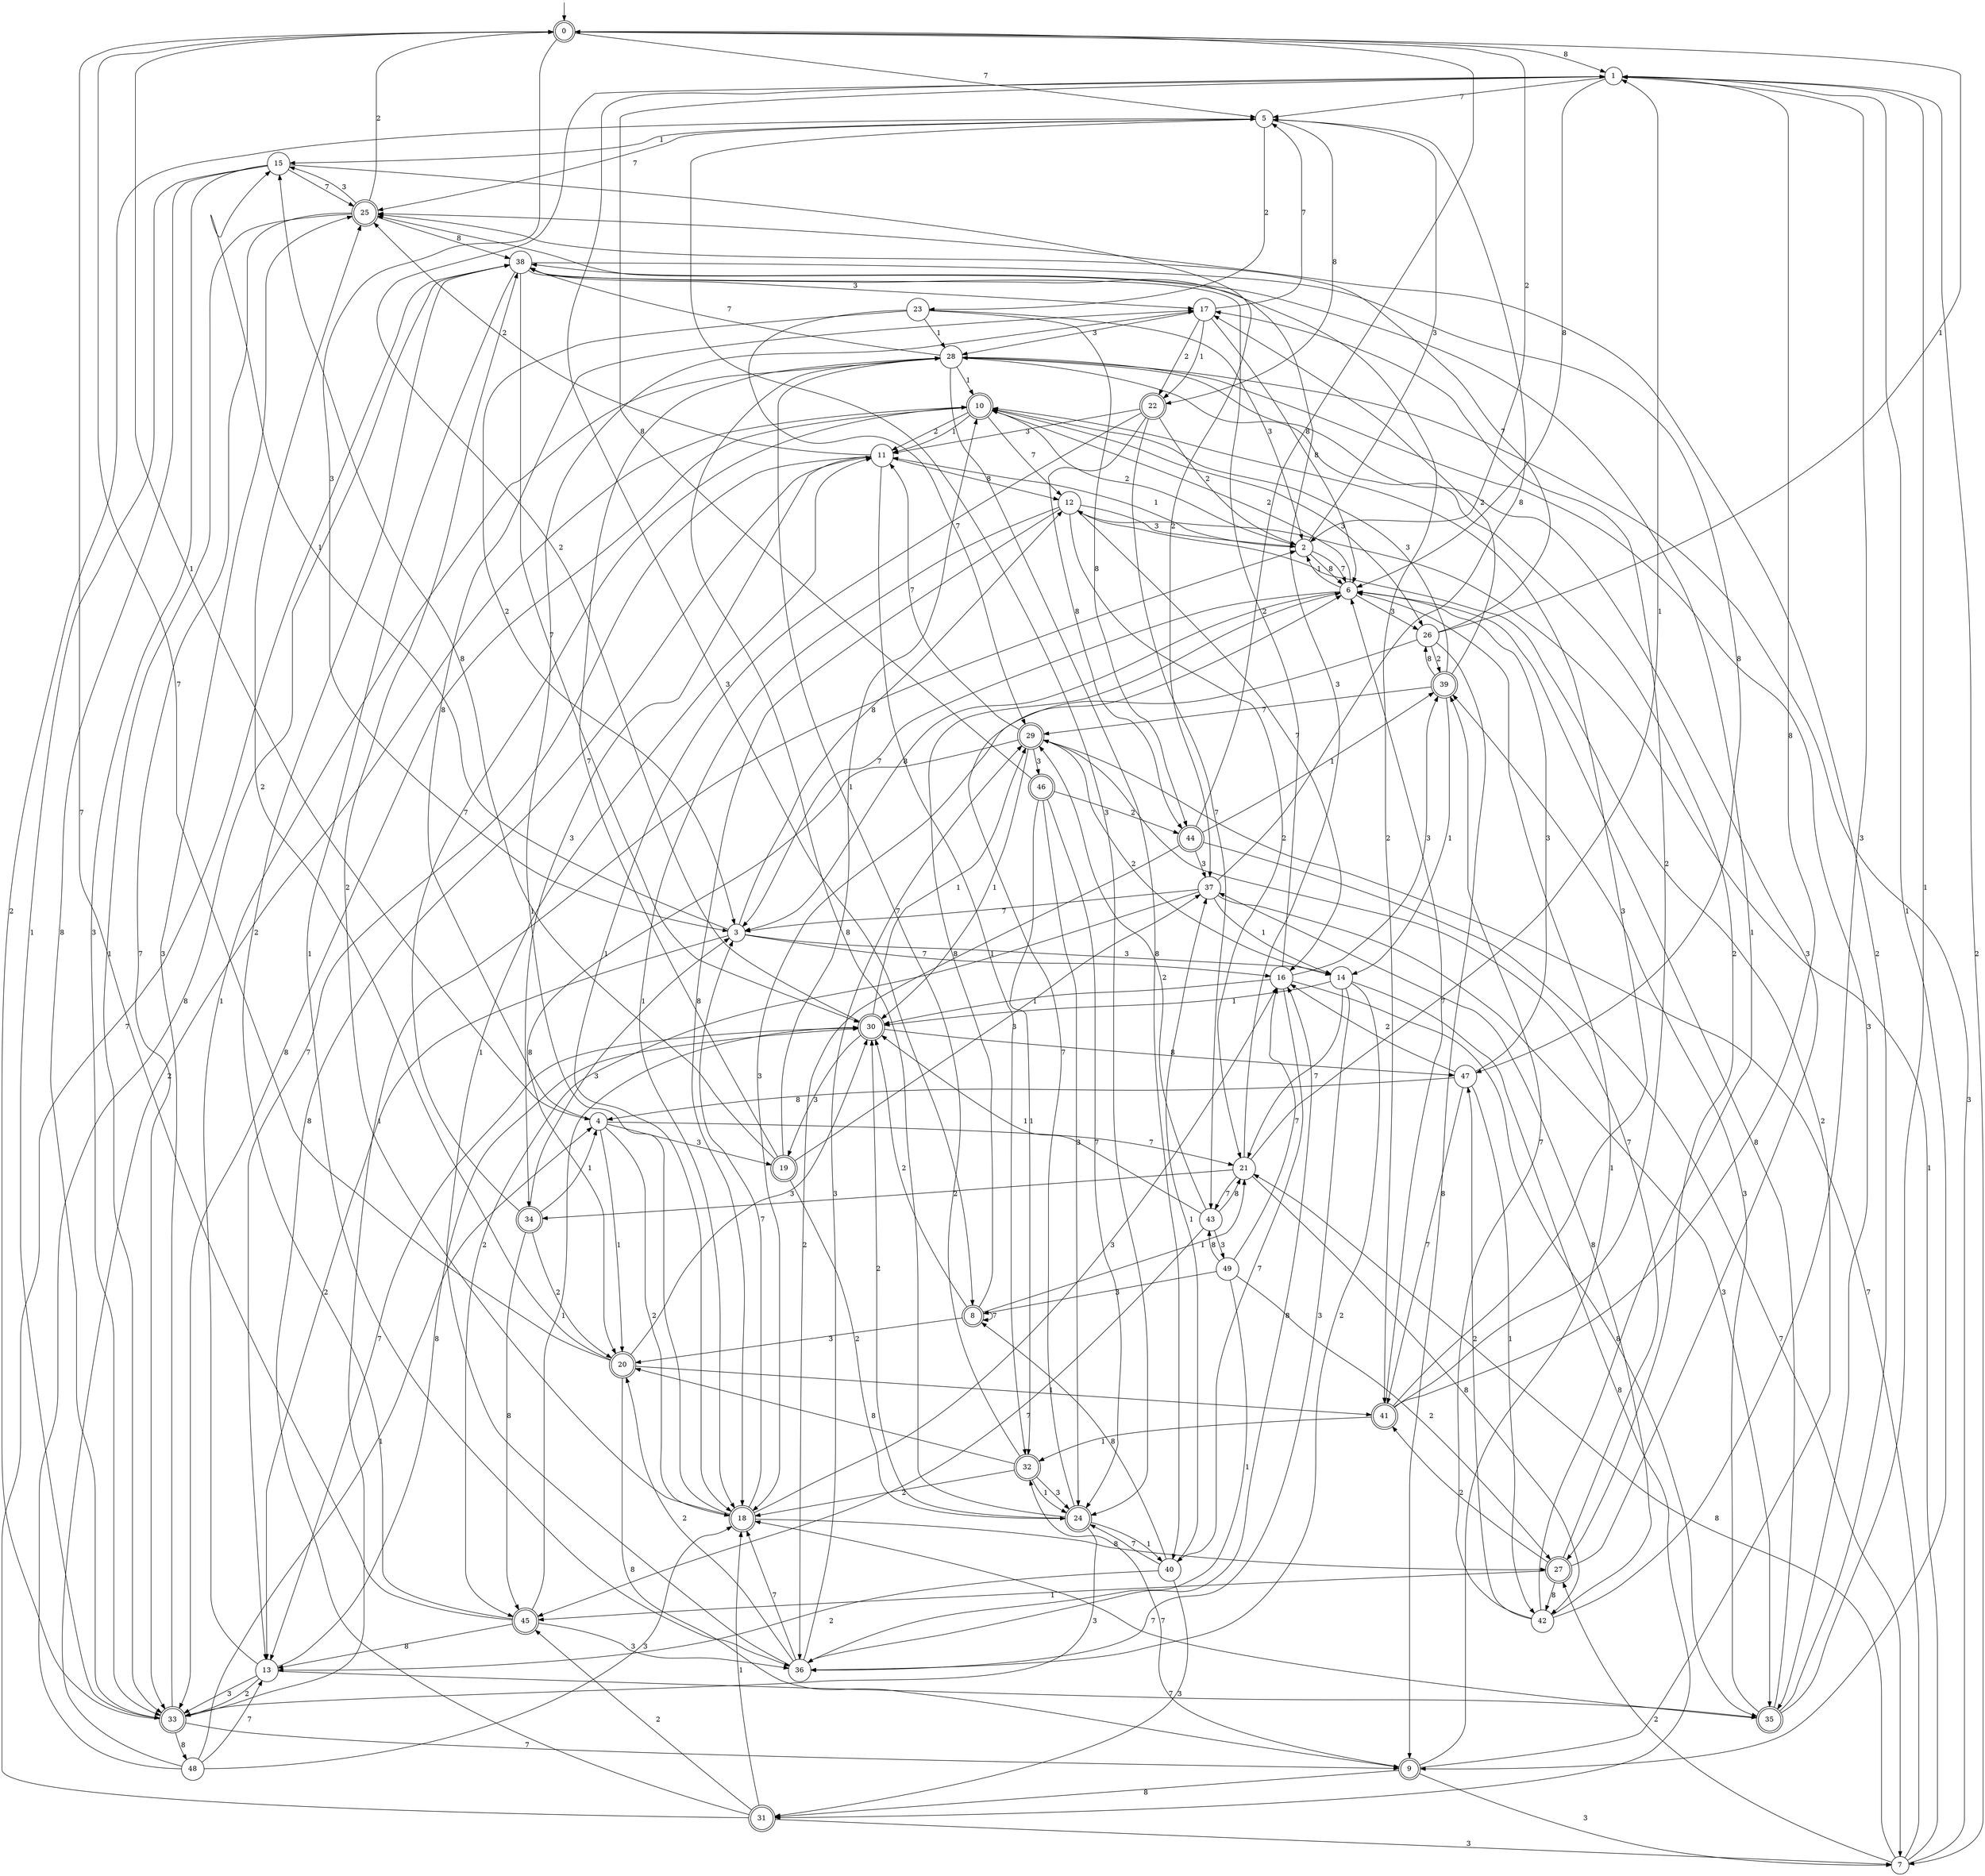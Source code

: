 digraph g {

	s0 [shape="doublecircle" label="0"];
	s1 [shape="circle" label="1"];
	s2 [shape="circle" label="2"];
	s3 [shape="circle" label="3"];
	s4 [shape="circle" label="4"];
	s5 [shape="circle" label="5"];
	s6 [shape="circle" label="6"];
	s7 [shape="circle" label="7"];
	s8 [shape="doublecircle" label="8"];
	s9 [shape="doublecircle" label="9"];
	s10 [shape="doublecircle" label="10"];
	s11 [shape="circle" label="11"];
	s12 [shape="circle" label="12"];
	s13 [shape="circle" label="13"];
	s14 [shape="circle" label="14"];
	s15 [shape="circle" label="15"];
	s16 [shape="circle" label="16"];
	s17 [shape="circle" label="17"];
	s18 [shape="doublecircle" label="18"];
	s19 [shape="doublecircle" label="19"];
	s20 [shape="doublecircle" label="20"];
	s21 [shape="circle" label="21"];
	s22 [shape="doublecircle" label="22"];
	s23 [shape="circle" label="23"];
	s24 [shape="doublecircle" label="24"];
	s25 [shape="doublecircle" label="25"];
	s26 [shape="circle" label="26"];
	s27 [shape="doublecircle" label="27"];
	s28 [shape="circle" label="28"];
	s29 [shape="doublecircle" label="29"];
	s30 [shape="doublecircle" label="30"];
	s31 [shape="doublecircle" label="31"];
	s32 [shape="doublecircle" label="32"];
	s33 [shape="doublecircle" label="33"];
	s34 [shape="doublecircle" label="34"];
	s35 [shape="doublecircle" label="35"];
	s36 [shape="circle" label="36"];
	s37 [shape="circle" label="37"];
	s38 [shape="circle" label="38"];
	s39 [shape="doublecircle" label="39"];
	s40 [shape="circle" label="40"];
	s41 [shape="doublecircle" label="41"];
	s42 [shape="circle" label="42"];
	s43 [shape="circle" label="43"];
	s44 [shape="doublecircle" label="44"];
	s45 [shape="doublecircle" label="45"];
	s46 [shape="doublecircle" label="46"];
	s47 [shape="circle" label="47"];
	s48 [shape="circle" label="48"];
	s49 [shape="circle" label="49"];
	s0 -> s1 [label="8"];
	s0 -> s2 [label="2"];
	s0 -> s3 [label="3"];
	s0 -> s4 [label="1"];
	s0 -> s5 [label="7"];
	s1 -> s6 [label="8"];
	s1 -> s7 [label="2"];
	s1 -> s8 [label="3"];
	s1 -> s9 [label="1"];
	s1 -> s5 [label="7"];
	s2 -> s6 [label="8"];
	s2 -> s10 [label="2"];
	s2 -> s5 [label="3"];
	s2 -> s11 [label="1"];
	s2 -> s6 [label="7"];
	s3 -> s12 [label="8"];
	s3 -> s13 [label="2"];
	s3 -> s14 [label="3"];
	s3 -> s15 [label="1"];
	s3 -> s16 [label="7"];
	s4 -> s17 [label="8"];
	s4 -> s18 [label="2"];
	s4 -> s19 [label="3"];
	s4 -> s20 [label="1"];
	s4 -> s21 [label="7"];
	s5 -> s22 [label="8"];
	s5 -> s23 [label="2"];
	s5 -> s24 [label="3"];
	s5 -> s15 [label="1"];
	s5 -> s25 [label="7"];
	s6 -> s3 [label="8"];
	s6 -> s10 [label="2"];
	s6 -> s26 [label="3"];
	s6 -> s2 [label="1"];
	s6 -> s3 [label="7"];
	s7 -> s21 [label="8"];
	s7 -> s27 [label="2"];
	s7 -> s28 [label="3"];
	s7 -> s12 [label="1"];
	s7 -> s29 [label="7"];
	s8 -> s6 [label="8"];
	s8 -> s30 [label="2"];
	s8 -> s20 [label="3"];
	s8 -> s21 [label="1"];
	s8 -> s8 [label="7"];
	s9 -> s31 [label="8"];
	s9 -> s12 [label="2"];
	s9 -> s7 [label="3"];
	s9 -> s6 [label="1"];
	s9 -> s32 [label="7"];
	s10 -> s33 [label="8"];
	s10 -> s11 [label="2"];
	s10 -> s26 [label="3"];
	s10 -> s11 [label="1"];
	s10 -> s12 [label="7"];
	s11 -> s12 [label="8"];
	s11 -> s25 [label="2"];
	s11 -> s34 [label="3"];
	s11 -> s32 [label="1"];
	s11 -> s13 [label="7"];
	s12 -> s18 [label="8"];
	s12 -> s21 [label="2"];
	s12 -> s2 [label="3"];
	s12 -> s18 [label="1"];
	s12 -> s16 [label="7"];
	s13 -> s30 [label="8"];
	s13 -> s33 [label="2"];
	s13 -> s33 [label="3"];
	s13 -> s28 [label="1"];
	s13 -> s35 [label="7"];
	s14 -> s31 [label="8"];
	s14 -> s36 [label="2"];
	s14 -> s36 [label="3"];
	s14 -> s30 [label="1"];
	s14 -> s21 [label="7"];
	s15 -> s33 [label="8"];
	s15 -> s37 [label="2"];
	s15 -> s33 [label="3"];
	s15 -> s33 [label="1"];
	s15 -> s25 [label="7"];
	s16 -> s35 [label="8"];
	s16 -> s38 [label="2"];
	s16 -> s39 [label="3"];
	s16 -> s30 [label="1"];
	s16 -> s40 [label="7"];
	s17 -> s6 [label="8"];
	s17 -> s22 [label="2"];
	s17 -> s28 [label="3"];
	s17 -> s22 [label="1"];
	s17 -> s5 [label="7"];
	s18 -> s27 [label="8"];
	s18 -> s38 [label="2"];
	s18 -> s16 [label="3"];
	s18 -> s17 [label="1"];
	s18 -> s3 [label="7"];
	s19 -> s15 [label="8"];
	s19 -> s24 [label="2"];
	s19 -> s37 [label="3"];
	s19 -> s10 [label="1"];
	s19 -> s28 [label="7"];
	s20 -> s9 [label="8"];
	s20 -> s25 [label="2"];
	s20 -> s30 [label="3"];
	s20 -> s41 [label="1"];
	s20 -> s0 [label="7"];
	s21 -> s42 [label="8"];
	s21 -> s34 [label="2"];
	s21 -> s25 [label="3"];
	s21 -> s1 [label="1"];
	s21 -> s43 [label="7"];
	s22 -> s44 [label="8"];
	s22 -> s2 [label="2"];
	s22 -> s11 [label="3"];
	s22 -> s18 [label="1"];
	s22 -> s43 [label="7"];
	s23 -> s44 [label="8"];
	s23 -> s3 [label="2"];
	s23 -> s2 [label="3"];
	s23 -> s28 [label="1"];
	s23 -> s29 [label="7"];
	s24 -> s28 [label="8"];
	s24 -> s30 [label="2"];
	s24 -> s33 [label="3"];
	s24 -> s40 [label="1"];
	s24 -> s6 [label="7"];
	s25 -> s38 [label="8"];
	s25 -> s0 [label="2"];
	s25 -> s15 [label="3"];
	s25 -> s33 [label="1"];
	s25 -> s33 [label="7"];
	s26 -> s9 [label="8"];
	s26 -> s39 [label="2"];
	s26 -> s18 [label="3"];
	s26 -> s0 [label="1"];
	s26 -> s25 [label="7"];
	s27 -> s42 [label="8"];
	s27 -> s41 [label="2"];
	s27 -> s28 [label="3"];
	s27 -> s45 [label="1"];
	s27 -> s29 [label="7"];
	s28 -> s40 [label="8"];
	s28 -> s27 [label="2"];
	s28 -> s35 [label="3"];
	s28 -> s10 [label="1"];
	s28 -> s38 [label="7"];
	s29 -> s20 [label="8"];
	s29 -> s14 [label="2"];
	s29 -> s46 [label="3"];
	s29 -> s30 [label="1"];
	s29 -> s11 [label="7"];
	s30 -> s47 [label="8"];
	s30 -> s1 [label="2"];
	s30 -> s19 [label="3"];
	s30 -> s29 [label="1"];
	s30 -> s13 [label="7"];
	s31 -> s11 [label="8"];
	s31 -> s45 [label="2"];
	s31 -> s7 [label="3"];
	s31 -> s18 [label="1"];
	s31 -> s38 [label="7"];
	s32 -> s20 [label="8"];
	s32 -> s18 [label="2"];
	s32 -> s24 [label="3"];
	s32 -> s24 [label="1"];
	s32 -> s28 [label="7"];
	s33 -> s48 [label="8"];
	s33 -> s5 [label="2"];
	s33 -> s25 [label="3"];
	s33 -> s2 [label="1"];
	s33 -> s9 [label="7"];
	s34 -> s45 [label="8"];
	s34 -> s20 [label="2"];
	s34 -> s3 [label="3"];
	s34 -> s4 [label="1"];
	s34 -> s10 [label="7"];
	s35 -> s6 [label="8"];
	s35 -> s25 [label="2"];
	s35 -> s39 [label="3"];
	s35 -> s1 [label="1"];
	s35 -> s18 [label="7"];
	s36 -> s16 [label="8"];
	s36 -> s20 [label="2"];
	s36 -> s29 [label="3"];
	s36 -> s11 [label="1"];
	s36 -> s18 [label="7"];
	s37 -> s5 [label="8"];
	s37 -> s45 [label="2"];
	s37 -> s35 [label="3"];
	s37 -> s14 [label="1"];
	s37 -> s3 [label="7"];
	s38 -> s47 [label="8"];
	s38 -> s41 [label="2"];
	s38 -> s17 [label="3"];
	s38 -> s36 [label="1"];
	s38 -> s30 [label="7"];
	s39 -> s26 [label="8"];
	s39 -> s17 [label="2"];
	s39 -> s10 [label="3"];
	s39 -> s14 [label="1"];
	s39 -> s29 [label="7"];
	s40 -> s8 [label="8"];
	s40 -> s13 [label="2"];
	s40 -> s31 [label="3"];
	s40 -> s37 [label="1"];
	s40 -> s24 [label="7"];
	s41 -> s1 [label="8"];
	s41 -> s17 [label="2"];
	s41 -> s10 [label="3"];
	s41 -> s32 [label="1"];
	s41 -> s6 [label="7"];
	s42 -> s37 [label="8"];
	s42 -> s47 [label="2"];
	s42 -> s1 [label="3"];
	s42 -> s38 [label="1"];
	s42 -> s39 [label="7"];
	s43 -> s21 [label="8"];
	s43 -> s29 [label="2"];
	s43 -> s49 [label="3"];
	s43 -> s30 [label="1"];
	s43 -> s45 [label="7"];
	s44 -> s0 [label="8"];
	s44 -> s36 [label="2"];
	s44 -> s37 [label="3"];
	s44 -> s39 [label="1"];
	s44 -> s7 [label="7"];
	s45 -> s13 [label="8"];
	s45 -> s38 [label="2"];
	s45 -> s36 [label="3"];
	s45 -> s30 [label="1"];
	s45 -> s0 [label="7"];
	s46 -> s1 [label="8"];
	s46 -> s44 [label="2"];
	s46 -> s24 [label="3"];
	s46 -> s32 [label="1"];
	s46 -> s24 [label="7"];
	s47 -> s4 [label="8"];
	s47 -> s16 [label="2"];
	s47 -> s6 [label="3"];
	s47 -> s42 [label="1"];
	s47 -> s41 [label="7"];
	s48 -> s38 [label="8"];
	s48 -> s10 [label="2"];
	s48 -> s18 [label="3"];
	s48 -> s4 [label="1"];
	s48 -> s13 [label="7"];
	s49 -> s43 [label="8"];
	s49 -> s27 [label="2"];
	s49 -> s8 [label="3"];
	s49 -> s36 [label="1"];
	s49 -> s16 [label="7"];

__start0 [label="" shape="none" width="0" height="0"];
__start0 -> s0;

}

